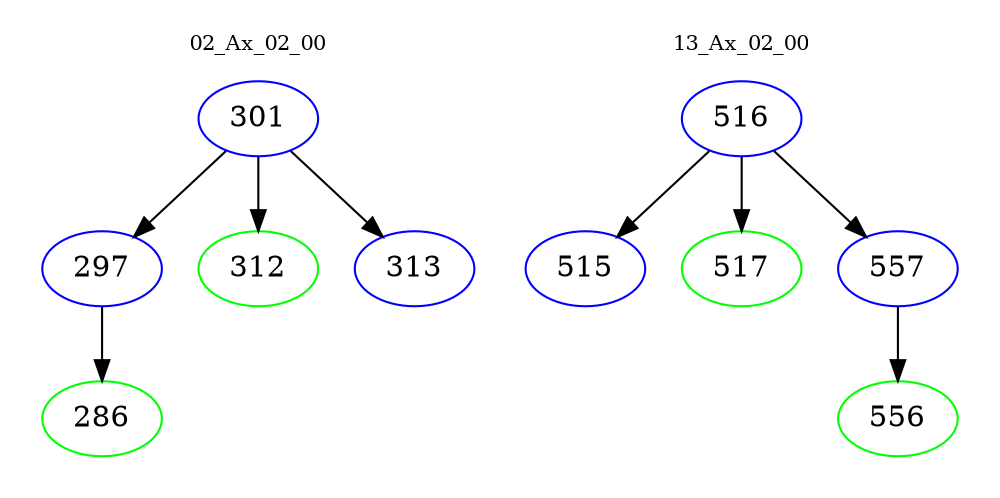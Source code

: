 digraph{
subgraph cluster_0 {
color = white
label = "02_Ax_02_00";
fontsize=10;
T0_301 [label="301", color="blue"]
T0_301 -> T0_297 [color="black"]
T0_297 [label="297", color="blue"]
T0_297 -> T0_286 [color="black"]
T0_286 [label="286", color="green"]
T0_301 -> T0_312 [color="black"]
T0_312 [label="312", color="green"]
T0_301 -> T0_313 [color="black"]
T0_313 [label="313", color="blue"]
}
subgraph cluster_1 {
color = white
label = "13_Ax_02_00";
fontsize=10;
T1_516 [label="516", color="blue"]
T1_516 -> T1_515 [color="black"]
T1_515 [label="515", color="blue"]
T1_516 -> T1_517 [color="black"]
T1_517 [label="517", color="green"]
T1_516 -> T1_557 [color="black"]
T1_557 [label="557", color="blue"]
T1_557 -> T1_556 [color="black"]
T1_556 [label="556", color="green"]
}
}
